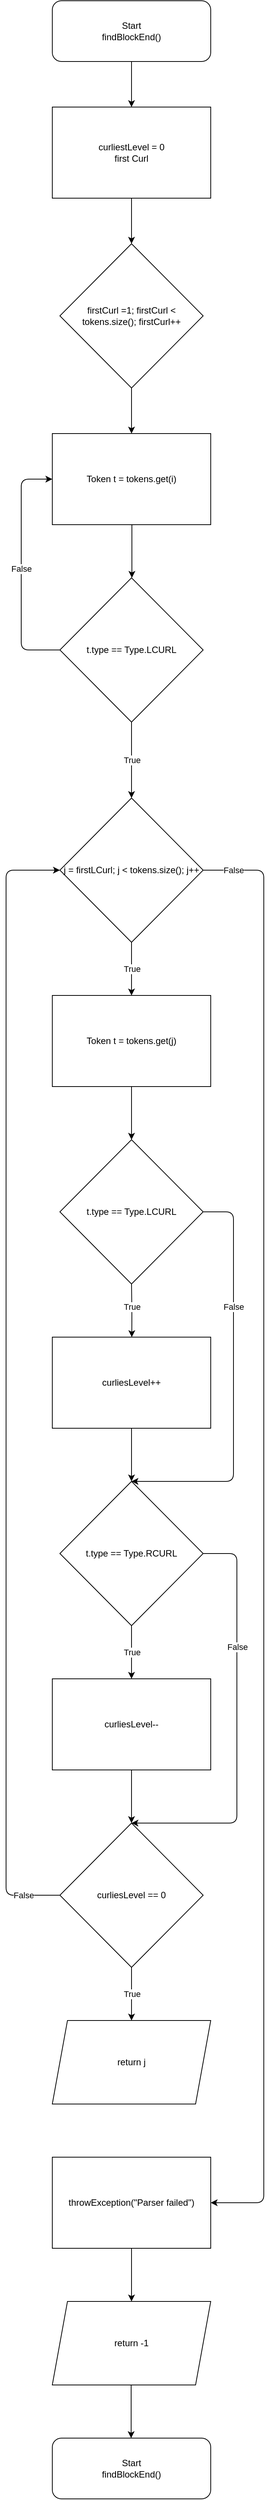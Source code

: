 <mxfile version="13.7.3" type="device"><diagram id="eOsqjFtl7ycSVgzmTtOg" name="Seite-1"><mxGraphModel dx="826" dy="1007" grid="1" gridSize="10" guides="1" tooltips="1" connect="1" arrows="1" fold="1" page="1" pageScale="1" pageWidth="827" pageHeight="1169" math="0" shadow="0"><root><mxCell id="0"/><mxCell id="1" parent="0"/><mxCell id="b6DEh84-19G4fNHclAWw-1" value="Start&lt;br&gt;findBlockEnd()" style="rounded=1;whiteSpace=wrap;html=1;" vertex="1" parent="1"><mxGeometry x="81" y="40" width="209" height="80" as="geometry"/></mxCell><mxCell id="b6DEh84-19G4fNHclAWw-2" value="curliestLevel = 0&lt;br&gt;first Curl" style="rounded=0;whiteSpace=wrap;html=1;" vertex="1" parent="1"><mxGeometry x="81" y="180" width="209" height="120" as="geometry"/></mxCell><mxCell id="b6DEh84-19G4fNHclAWw-3" value="" style="endArrow=classic;html=1;exitX=0.5;exitY=1;exitDx=0;exitDy=0;entryX=0.5;entryY=0;entryDx=0;entryDy=0;" edge="1" parent="1" source="b6DEh84-19G4fNHclAWw-1" target="b6DEh84-19G4fNHclAWw-2"><mxGeometry width="50" height="50" relative="1" as="geometry"><mxPoint x="180" y="440" as="sourcePoint"/><mxPoint x="230" y="390" as="targetPoint"/></mxGeometry></mxCell><mxCell id="b6DEh84-19G4fNHclAWw-4" value="firstCurl =1; firstCurl &amp;lt; tokens.size(); firstCurl++" style="rhombus;whiteSpace=wrap;html=1;" vertex="1" parent="1"><mxGeometry x="91" y="360" width="189" height="190" as="geometry"/></mxCell><mxCell id="b6DEh84-19G4fNHclAWw-5" value="" style="endArrow=classic;html=1;exitX=0.5;exitY=1;exitDx=0;exitDy=0;entryX=0.5;entryY=0;entryDx=0;entryDy=0;" edge="1" parent="1" source="b6DEh84-19G4fNHclAWw-2" target="b6DEh84-19G4fNHclAWw-4"><mxGeometry width="50" height="50" relative="1" as="geometry"><mxPoint x="195.5" y="130" as="sourcePoint"/><mxPoint x="195.5" y="190" as="targetPoint"/></mxGeometry></mxCell><mxCell id="b6DEh84-19G4fNHclAWw-6" value="Token t = tokens.get(i)" style="rounded=0;whiteSpace=wrap;html=1;" vertex="1" parent="1"><mxGeometry x="81" y="610" width="209" height="120" as="geometry"/></mxCell><mxCell id="b6DEh84-19G4fNHclAWw-8" value="" style="endArrow=classic;html=1;exitX=0.5;exitY=1;exitDx=0;exitDy=0;" edge="1" parent="1" source="b6DEh84-19G4fNHclAWw-4" target="b6DEh84-19G4fNHclAWw-6"><mxGeometry width="50" height="50" relative="1" as="geometry"><mxPoint x="180" y="430" as="sourcePoint"/><mxPoint x="230" y="380" as="targetPoint"/></mxGeometry></mxCell><mxCell id="b6DEh84-19G4fNHclAWw-10" value="" style="endArrow=classic;html=1;" edge="1" parent="1"><mxGeometry width="50" height="50" relative="1" as="geometry"><mxPoint x="186" y="730" as="sourcePoint"/><mxPoint x="186" y="800" as="targetPoint"/></mxGeometry></mxCell><mxCell id="b6DEh84-19G4fNHclAWw-12" value="t.type == Type.LCURL" style="rhombus;whiteSpace=wrap;html=1;" vertex="1" parent="1"><mxGeometry x="91" y="800" width="189" height="190" as="geometry"/></mxCell><mxCell id="b6DEh84-19G4fNHclAWw-14" value="False" style="endArrow=classic;html=1;exitX=0;exitY=0.5;exitDx=0;exitDy=0;entryX=0;entryY=0.5;entryDx=0;entryDy=0;" edge="1" parent="1" source="b6DEh84-19G4fNHclAWw-12" target="b6DEh84-19G4fNHclAWw-6"><mxGeometry width="50" height="50" relative="1" as="geometry"><mxPoint x="180" y="750" as="sourcePoint"/><mxPoint x="60" y="680" as="targetPoint"/><Array as="points"><mxPoint x="40" y="895"/><mxPoint x="40" y="670"/></Array></mxGeometry></mxCell><mxCell id="b6DEh84-19G4fNHclAWw-15" value="True" style="endArrow=classic;html=1;exitX=0.5;exitY=1;exitDx=0;exitDy=0;entryX=0.5;entryY=0;entryDx=0;entryDy=0;" edge="1" parent="1" source="b6DEh84-19G4fNHclAWw-12" target="b6DEh84-19G4fNHclAWw-16"><mxGeometry width="50" height="50" relative="1" as="geometry"><mxPoint x="180" y="750" as="sourcePoint"/><mxPoint x="186" y="1090" as="targetPoint"/></mxGeometry></mxCell><mxCell id="b6DEh84-19G4fNHclAWw-16" value="j = firstLCurl; j &amp;lt; tokens.size(); j++" style="rhombus;whiteSpace=wrap;html=1;" vertex="1" parent="1"><mxGeometry x="91" y="1090" width="189" height="190" as="geometry"/></mxCell><mxCell id="b6DEh84-19G4fNHclAWw-17" value="Token t = tokens.get(j)" style="rounded=0;whiteSpace=wrap;html=1;" vertex="1" parent="1"><mxGeometry x="81" y="1350" width="209" height="120" as="geometry"/></mxCell><mxCell id="b6DEh84-19G4fNHclAWw-18" value="True" style="endArrow=classic;html=1;exitX=0.5;exitY=1;exitDx=0;exitDy=0;" edge="1" parent="1" source="b6DEh84-19G4fNHclAWw-16" target="b6DEh84-19G4fNHclAWw-17"><mxGeometry width="50" height="50" relative="1" as="geometry"><mxPoint x="185" y="1280" as="sourcePoint"/><mxPoint x="185" y="1350" as="targetPoint"/></mxGeometry></mxCell><mxCell id="b6DEh84-19G4fNHclAWw-20" value="" style="endArrow=classic;html=1;entryX=0.5;entryY=0;entryDx=0;entryDy=0;" edge="1" parent="1" source="b6DEh84-19G4fNHclAWw-17" target="b6DEh84-19G4fNHclAWw-21"><mxGeometry width="50" height="50" relative="1" as="geometry"><mxPoint x="185" y="1470" as="sourcePoint"/><mxPoint x="185" y="1540" as="targetPoint"/></mxGeometry></mxCell><mxCell id="b6DEh84-19G4fNHclAWw-21" value="t.type == Type.LCURL" style="rhombus;whiteSpace=wrap;html=1;" vertex="1" parent="1"><mxGeometry x="91" y="1540" width="189" height="190" as="geometry"/></mxCell><mxCell id="b6DEh84-19G4fNHclAWw-22" value="curliesLevel++" style="rounded=0;whiteSpace=wrap;html=1;" vertex="1" parent="1"><mxGeometry x="81" y="1800" width="209" height="120" as="geometry"/></mxCell><mxCell id="b6DEh84-19G4fNHclAWw-23" value="True" style="endArrow=classic;html=1;exitX=0.5;exitY=1;exitDx=0;exitDy=0;" edge="1" parent="1" source="b6DEh84-19G4fNHclAWw-21" target="b6DEh84-19G4fNHclAWw-22"><mxGeometry x="-0.143" width="50" height="50" relative="1" as="geometry"><mxPoint x="185" y="1740" as="sourcePoint"/><mxPoint x="185" y="1800" as="targetPoint"/><Array as="points"><mxPoint x="186" y="1770"/></Array><mxPoint as="offset"/></mxGeometry></mxCell><mxCell id="b6DEh84-19G4fNHclAWw-24" value="" style="endArrow=classic;html=1;entryX=0.5;entryY=0;entryDx=0;entryDy=0;" edge="1" parent="1" target="b6DEh84-19G4fNHclAWw-25" source="b6DEh84-19G4fNHclAWw-22"><mxGeometry width="50" height="50" relative="1" as="geometry"><mxPoint x="185.5" y="1920" as="sourcePoint"/><mxPoint x="185" y="1990" as="targetPoint"/></mxGeometry></mxCell><mxCell id="b6DEh84-19G4fNHclAWw-25" value="t.type == Type.RCURL" style="rhombus;whiteSpace=wrap;html=1;" vertex="1" parent="1"><mxGeometry x="91" y="1990" width="189" height="190" as="geometry"/></mxCell><mxCell id="b6DEh84-19G4fNHclAWw-26" value="curliesLevel--" style="rounded=0;whiteSpace=wrap;html=1;" vertex="1" parent="1"><mxGeometry x="81" y="2250" width="209" height="120" as="geometry"/></mxCell><mxCell id="b6DEh84-19G4fNHclAWw-27" value="True" style="endArrow=classic;html=1;exitX=0.5;exitY=1;exitDx=0;exitDy=0;" edge="1" parent="1" source="b6DEh84-19G4fNHclAWw-25" target="b6DEh84-19G4fNHclAWw-26"><mxGeometry width="50" height="50" relative="1" as="geometry"><mxPoint x="185" y="2190" as="sourcePoint"/><mxPoint x="185" y="2250" as="targetPoint"/></mxGeometry></mxCell><mxCell id="b6DEh84-19G4fNHclAWw-28" value="False" style="endArrow=classic;html=1;exitX=1;exitY=0.5;exitDx=0;exitDy=0;entryX=0.5;entryY=0;entryDx=0;entryDy=0;" edge="1" parent="1" source="b6DEh84-19G4fNHclAWw-21" target="b6DEh84-19G4fNHclAWw-25"><mxGeometry x="-0.377" width="50" height="50" relative="1" as="geometry"><mxPoint x="180" y="1870" as="sourcePoint"/><mxPoint x="230" y="1820" as="targetPoint"/><Array as="points"><mxPoint x="320" y="1635"/><mxPoint x="320" y="1990"/></Array><mxPoint as="offset"/></mxGeometry></mxCell><mxCell id="b6DEh84-19G4fNHclAWw-30" value="" style="endArrow=classic;html=1;entryX=0.5;entryY=0;entryDx=0;entryDy=0;" edge="1" parent="1" source="b6DEh84-19G4fNHclAWw-26" target="b6DEh84-19G4fNHclAWw-31"><mxGeometry width="50" height="50" relative="1" as="geometry"><mxPoint x="185.08" y="2370" as="sourcePoint"/><mxPoint x="185.08" y="2440" as="targetPoint"/></mxGeometry></mxCell><mxCell id="b6DEh84-19G4fNHclAWw-31" value="curliesLevel == 0" style="rhombus;whiteSpace=wrap;html=1;" vertex="1" parent="1"><mxGeometry x="91" y="2440" width="189" height="190" as="geometry"/></mxCell><mxCell id="b6DEh84-19G4fNHclAWw-32" value="return j" style="shape=parallelogram;perimeter=parallelogramPerimeter;whiteSpace=wrap;html=1;fixedSize=1;" vertex="1" parent="1"><mxGeometry x="81" y="2700" width="209" height="110" as="geometry"/></mxCell><mxCell id="b6DEh84-19G4fNHclAWw-33" value="True" style="endArrow=classic;html=1;" edge="1" parent="1" source="b6DEh84-19G4fNHclAWw-31" target="b6DEh84-19G4fNHclAWw-32"><mxGeometry width="50" height="50" relative="1" as="geometry"><mxPoint x="185.08" y="2630" as="sourcePoint"/><mxPoint x="185.08" y="2700" as="targetPoint"/></mxGeometry></mxCell><mxCell id="b6DEh84-19G4fNHclAWw-34" value="False" style="endArrow=classic;html=1;exitX=1;exitY=0.5;exitDx=0;exitDy=0;entryX=0.5;entryY=0;entryDx=0;entryDy=0;" edge="1" parent="1" source="b6DEh84-19G4fNHclAWw-25" target="b6DEh84-19G4fNHclAWw-31"><mxGeometry x="-0.377" width="50" height="50" relative="1" as="geometry"><mxPoint x="284.5" y="2085" as="sourcePoint"/><mxPoint x="190" y="2440" as="targetPoint"/><Array as="points"><mxPoint x="324.5" y="2085"/><mxPoint x="324.5" y="2440"/></Array><mxPoint as="offset"/></mxGeometry></mxCell><mxCell id="b6DEh84-19G4fNHclAWw-35" value="False" style="endArrow=classic;html=1;exitX=0;exitY=0.5;exitDx=0;exitDy=0;entryX=0;entryY=0.5;entryDx=0;entryDy=0;" edge="1" parent="1" source="b6DEh84-19G4fNHclAWw-31" target="b6DEh84-19G4fNHclAWw-16"><mxGeometry x="-0.935" width="50" height="50" relative="1" as="geometry"><mxPoint x="470" y="2090" as="sourcePoint"/><mxPoint x="520" y="2040" as="targetPoint"/><Array as="points"><mxPoint x="20" y="2535"/><mxPoint x="20" y="1185"/></Array><mxPoint as="offset"/></mxGeometry></mxCell><mxCell id="b6DEh84-19G4fNHclAWw-36" value="throwException(&quot;Parser failed&quot;)" style="rounded=0;whiteSpace=wrap;html=1;" vertex="1" parent="1"><mxGeometry x="81" y="2880" width="209" height="120" as="geometry"/></mxCell><mxCell id="b6DEh84-19G4fNHclAWw-37" value="False" style="endArrow=classic;html=1;entryX=1;entryY=0.5;entryDx=0;entryDy=0;exitX=1;exitY=0.5;exitDx=0;exitDy=0;" edge="1" parent="1" source="b6DEh84-19G4fNHclAWw-16" target="b6DEh84-19G4fNHclAWw-36"><mxGeometry x="-0.958" width="50" height="50" relative="1" as="geometry"><mxPoint x="590" y="3080" as="sourcePoint"/><mxPoint x="640" y="3030" as="targetPoint"/><Array as="points"><mxPoint x="360" y="1185"/><mxPoint x="360" y="2940"/></Array><mxPoint as="offset"/></mxGeometry></mxCell><mxCell id="b6DEh84-19G4fNHclAWw-39" value="" style="endArrow=classic;html=1;entryX=0.5;entryY=0;entryDx=0;entryDy=0;" edge="1" parent="1" source="b6DEh84-19G4fNHclAWw-36" target="b6DEh84-19G4fNHclAWw-40"><mxGeometry width="50" height="50" relative="1" as="geometry"><mxPoint x="185" y="3000" as="sourcePoint"/><mxPoint x="185" y="3070" as="targetPoint"/></mxGeometry></mxCell><mxCell id="b6DEh84-19G4fNHclAWw-40" value="return -1" style="shape=parallelogram;perimeter=parallelogramPerimeter;whiteSpace=wrap;html=1;fixedSize=1;" vertex="1" parent="1"><mxGeometry x="81" y="3070" width="209" height="110" as="geometry"/></mxCell><mxCell id="b6DEh84-19G4fNHclAWw-41" value="Start&lt;br&gt;findBlockEnd()" style="rounded=1;whiteSpace=wrap;html=1;" vertex="1" parent="1"><mxGeometry x="81" y="3250" width="209" height="80" as="geometry"/></mxCell><mxCell id="b6DEh84-19G4fNHclAWw-42" value="" style="endArrow=classic;html=1;" edge="1" parent="1"><mxGeometry width="50" height="50" relative="1" as="geometry"><mxPoint x="185" y="3180" as="sourcePoint"/><mxPoint x="185" y="3250" as="targetPoint"/></mxGeometry></mxCell></root></mxGraphModel></diagram></mxfile>